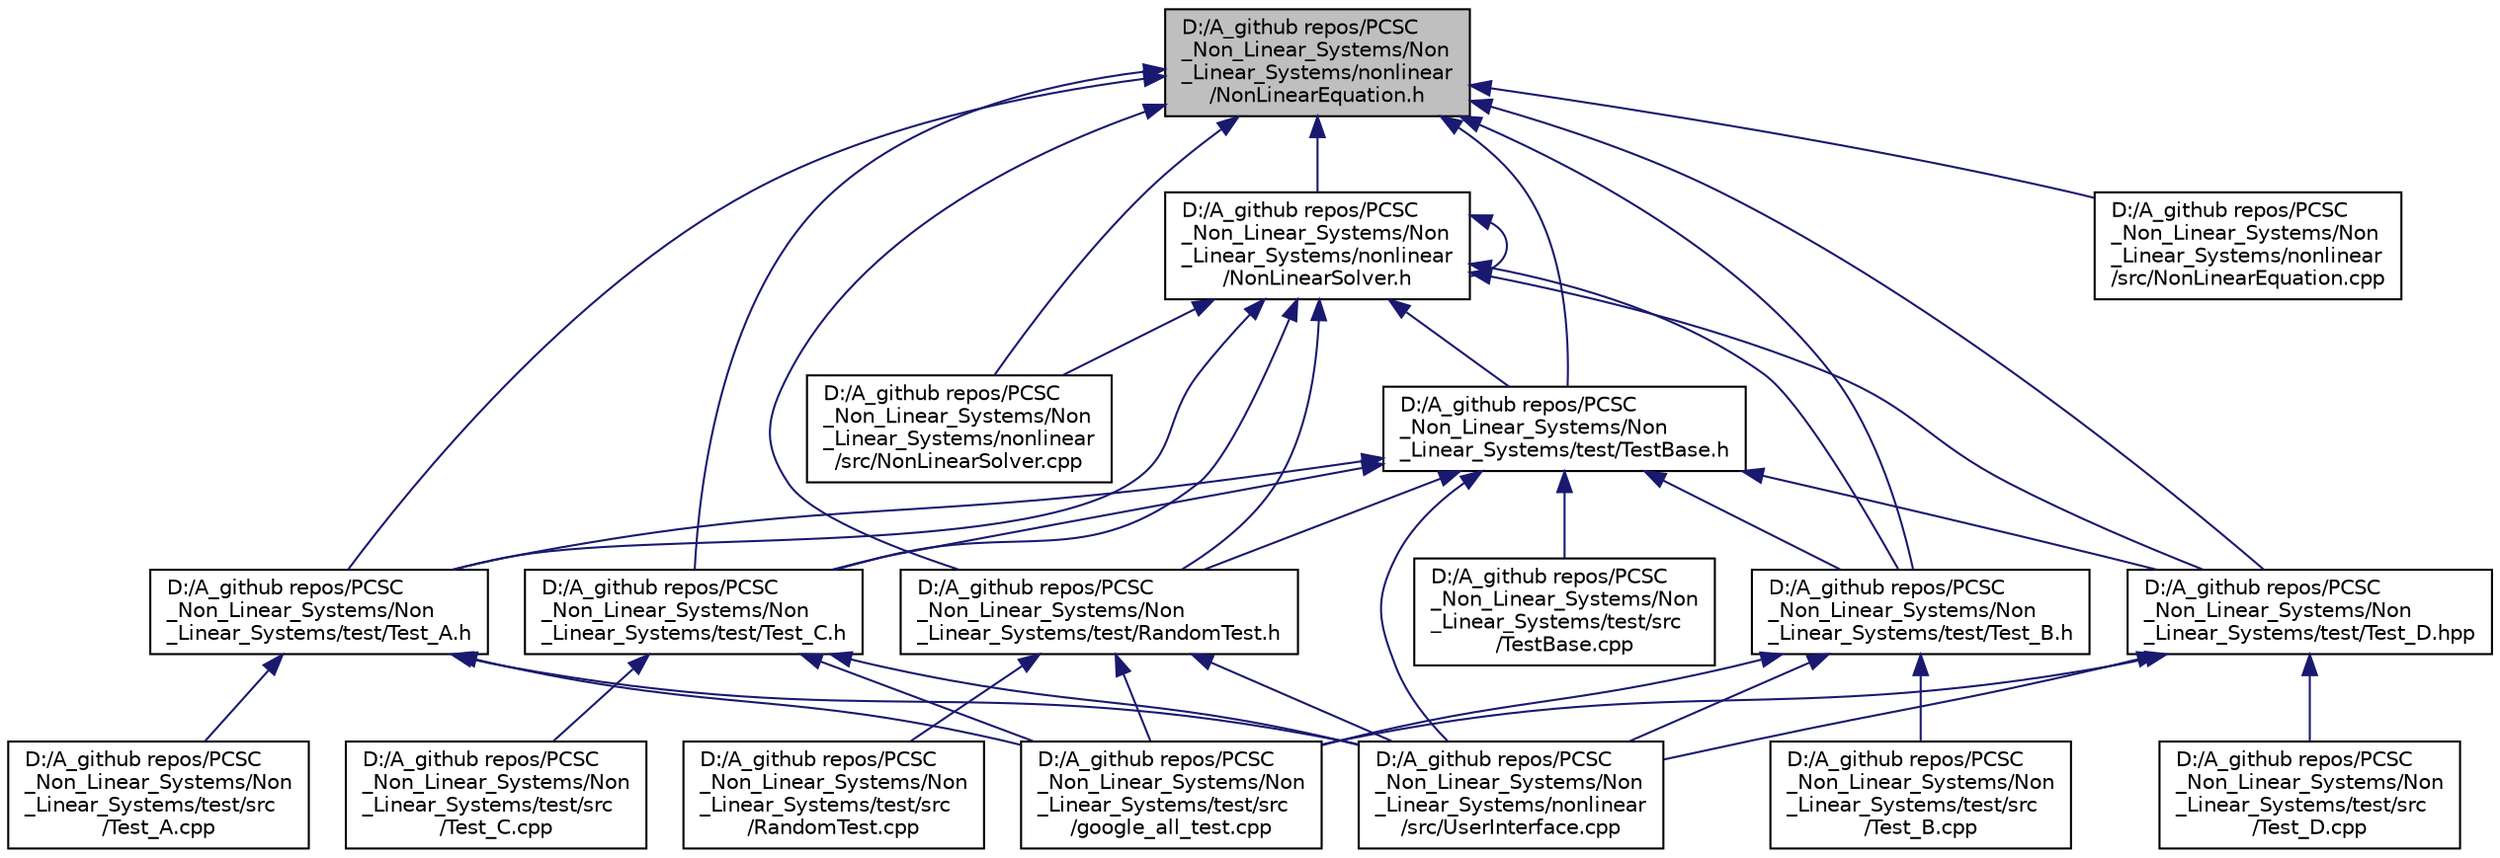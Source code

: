 digraph "D:/A_github repos/PCSC_Non_Linear_Systems/Non_Linear_Systems/nonlinear/NonLinearEquation.h"
{
 // LATEX_PDF_SIZE
  edge [fontname="Helvetica",fontsize="10",labelfontname="Helvetica",labelfontsize="10"];
  node [fontname="Helvetica",fontsize="10",shape=record];
  Node1 [label="D:/A_github repos/PCSC\l_Non_Linear_Systems/Non\l_Linear_Systems/nonlinear\l/NonLinearEquation.h",height=0.2,width=0.4,color="black", fillcolor="grey75", style="filled", fontcolor="black",tooltip=" "];
  Node1 -> Node2 [dir="back",color="midnightblue",fontsize="10",style="solid",fontname="Helvetica"];
  Node2 [label="D:/A_github repos/PCSC\l_Non_Linear_Systems/Non\l_Linear_Systems/nonlinear\l/NonLinearSolver.h",height=0.2,width=0.4,color="black", fillcolor="white", style="filled",URL="$_non_linear_solver_8h.html",tooltip=" "];
  Node2 -> Node2 [dir="back",color="midnightblue",fontsize="10",style="solid",fontname="Helvetica"];
  Node2 -> Node3 [dir="back",color="midnightblue",fontsize="10",style="solid",fontname="Helvetica"];
  Node3 [label="D:/A_github repos/PCSC\l_Non_Linear_Systems/Non\l_Linear_Systems/nonlinear\l/src/NonLinearSolver.cpp",height=0.2,width=0.4,color="black", fillcolor="white", style="filled",URL="$_non_linear_solver_8cpp.html",tooltip=" "];
  Node2 -> Node4 [dir="back",color="midnightblue",fontsize="10",style="solid",fontname="Helvetica"];
  Node4 [label="D:/A_github repos/PCSC\l_Non_Linear_Systems/Non\l_Linear_Systems/test/TestBase.h",height=0.2,width=0.4,color="black", fillcolor="white", style="filled",URL="$_test_base_8h.html",tooltip=" "];
  Node4 -> Node5 [dir="back",color="midnightblue",fontsize="10",style="solid",fontname="Helvetica"];
  Node5 [label="D:/A_github repos/PCSC\l_Non_Linear_Systems/Non\l_Linear_Systems/test/RandomTest.h",height=0.2,width=0.4,color="black", fillcolor="white", style="filled",URL="$_random_test_8h.html",tooltip=" "];
  Node5 -> Node6 [dir="back",color="midnightblue",fontsize="10",style="solid",fontname="Helvetica"];
  Node6 [label="D:/A_github repos/PCSC\l_Non_Linear_Systems/Non\l_Linear_Systems/nonlinear\l/src/UserInterface.cpp",height=0.2,width=0.4,color="black", fillcolor="white", style="filled",URL="$_user_interface_8cpp.html",tooltip=" "];
  Node5 -> Node7 [dir="back",color="midnightblue",fontsize="10",style="solid",fontname="Helvetica"];
  Node7 [label="D:/A_github repos/PCSC\l_Non_Linear_Systems/Non\l_Linear_Systems/test/src\l/google_all_test.cpp",height=0.2,width=0.4,color="black", fillcolor="white", style="filled",URL="$google__all__test_8cpp.html",tooltip=" "];
  Node5 -> Node8 [dir="back",color="midnightblue",fontsize="10",style="solid",fontname="Helvetica"];
  Node8 [label="D:/A_github repos/PCSC\l_Non_Linear_Systems/Non\l_Linear_Systems/test/src\l/RandomTest.cpp",height=0.2,width=0.4,color="black", fillcolor="white", style="filled",URL="$_random_test_8cpp.html",tooltip=" "];
  Node4 -> Node6 [dir="back",color="midnightblue",fontsize="10",style="solid",fontname="Helvetica"];
  Node4 -> Node9 [dir="back",color="midnightblue",fontsize="10",style="solid",fontname="Helvetica"];
  Node9 [label="D:/A_github repos/PCSC\l_Non_Linear_Systems/Non\l_Linear_Systems/test/Test_A.h",height=0.2,width=0.4,color="black", fillcolor="white", style="filled",URL="$_test___a_8h.html",tooltip=" "];
  Node9 -> Node6 [dir="back",color="midnightblue",fontsize="10",style="solid",fontname="Helvetica"];
  Node9 -> Node7 [dir="back",color="midnightblue",fontsize="10",style="solid",fontname="Helvetica"];
  Node9 -> Node10 [dir="back",color="midnightblue",fontsize="10",style="solid",fontname="Helvetica"];
  Node10 [label="D:/A_github repos/PCSC\l_Non_Linear_Systems/Non\l_Linear_Systems/test/src\l/Test_A.cpp",height=0.2,width=0.4,color="black", fillcolor="white", style="filled",URL="$_test___a_8cpp.html",tooltip=" "];
  Node4 -> Node11 [dir="back",color="midnightblue",fontsize="10",style="solid",fontname="Helvetica"];
  Node11 [label="D:/A_github repos/PCSC\l_Non_Linear_Systems/Non\l_Linear_Systems/test/Test_B.h",height=0.2,width=0.4,color="black", fillcolor="white", style="filled",URL="$_test___b_8h.html",tooltip=" "];
  Node11 -> Node6 [dir="back",color="midnightblue",fontsize="10",style="solid",fontname="Helvetica"];
  Node11 -> Node7 [dir="back",color="midnightblue",fontsize="10",style="solid",fontname="Helvetica"];
  Node11 -> Node12 [dir="back",color="midnightblue",fontsize="10",style="solid",fontname="Helvetica"];
  Node12 [label="D:/A_github repos/PCSC\l_Non_Linear_Systems/Non\l_Linear_Systems/test/src\l/Test_B.cpp",height=0.2,width=0.4,color="black", fillcolor="white", style="filled",URL="$_test___b_8cpp.html",tooltip=" "];
  Node4 -> Node13 [dir="back",color="midnightblue",fontsize="10",style="solid",fontname="Helvetica"];
  Node13 [label="D:/A_github repos/PCSC\l_Non_Linear_Systems/Non\l_Linear_Systems/test/Test_C.h",height=0.2,width=0.4,color="black", fillcolor="white", style="filled",URL="$_test___c_8h.html",tooltip=" "];
  Node13 -> Node6 [dir="back",color="midnightblue",fontsize="10",style="solid",fontname="Helvetica"];
  Node13 -> Node7 [dir="back",color="midnightblue",fontsize="10",style="solid",fontname="Helvetica"];
  Node13 -> Node14 [dir="back",color="midnightblue",fontsize="10",style="solid",fontname="Helvetica"];
  Node14 [label="D:/A_github repos/PCSC\l_Non_Linear_Systems/Non\l_Linear_Systems/test/src\l/Test_C.cpp",height=0.2,width=0.4,color="black", fillcolor="white", style="filled",URL="$_test___c_8cpp.html",tooltip=" "];
  Node4 -> Node15 [dir="back",color="midnightblue",fontsize="10",style="solid",fontname="Helvetica"];
  Node15 [label="D:/A_github repos/PCSC\l_Non_Linear_Systems/Non\l_Linear_Systems/test/Test_D.hpp",height=0.2,width=0.4,color="black", fillcolor="white", style="filled",URL="$_test___d_8hpp.html",tooltip=" "];
  Node15 -> Node6 [dir="back",color="midnightblue",fontsize="10",style="solid",fontname="Helvetica"];
  Node15 -> Node7 [dir="back",color="midnightblue",fontsize="10",style="solid",fontname="Helvetica"];
  Node15 -> Node16 [dir="back",color="midnightblue",fontsize="10",style="solid",fontname="Helvetica"];
  Node16 [label="D:/A_github repos/PCSC\l_Non_Linear_Systems/Non\l_Linear_Systems/test/src\l/Test_D.cpp",height=0.2,width=0.4,color="black", fillcolor="white", style="filled",URL="$_test___d_8cpp.html",tooltip=" "];
  Node4 -> Node17 [dir="back",color="midnightblue",fontsize="10",style="solid",fontname="Helvetica"];
  Node17 [label="D:/A_github repos/PCSC\l_Non_Linear_Systems/Non\l_Linear_Systems/test/src\l/TestBase.cpp",height=0.2,width=0.4,color="black", fillcolor="white", style="filled",URL="$_test_base_8cpp.html",tooltip=" "];
  Node2 -> Node5 [dir="back",color="midnightblue",fontsize="10",style="solid",fontname="Helvetica"];
  Node2 -> Node9 [dir="back",color="midnightblue",fontsize="10",style="solid",fontname="Helvetica"];
  Node2 -> Node11 [dir="back",color="midnightblue",fontsize="10",style="solid",fontname="Helvetica"];
  Node2 -> Node13 [dir="back",color="midnightblue",fontsize="10",style="solid",fontname="Helvetica"];
  Node2 -> Node15 [dir="back",color="midnightblue",fontsize="10",style="solid",fontname="Helvetica"];
  Node1 -> Node18 [dir="back",color="midnightblue",fontsize="10",style="solid",fontname="Helvetica"];
  Node18 [label="D:/A_github repos/PCSC\l_Non_Linear_Systems/Non\l_Linear_Systems/nonlinear\l/src/NonLinearEquation.cpp",height=0.2,width=0.4,color="black", fillcolor="white", style="filled",URL="$_non_linear_equation_8cpp.html",tooltip=" "];
  Node1 -> Node3 [dir="back",color="midnightblue",fontsize="10",style="solid",fontname="Helvetica"];
  Node1 -> Node4 [dir="back",color="midnightblue",fontsize="10",style="solid",fontname="Helvetica"];
  Node1 -> Node5 [dir="back",color="midnightblue",fontsize="10",style="solid",fontname="Helvetica"];
  Node1 -> Node9 [dir="back",color="midnightblue",fontsize="10",style="solid",fontname="Helvetica"];
  Node1 -> Node11 [dir="back",color="midnightblue",fontsize="10",style="solid",fontname="Helvetica"];
  Node1 -> Node13 [dir="back",color="midnightblue",fontsize="10",style="solid",fontname="Helvetica"];
  Node1 -> Node15 [dir="back",color="midnightblue",fontsize="10",style="solid",fontname="Helvetica"];
}
